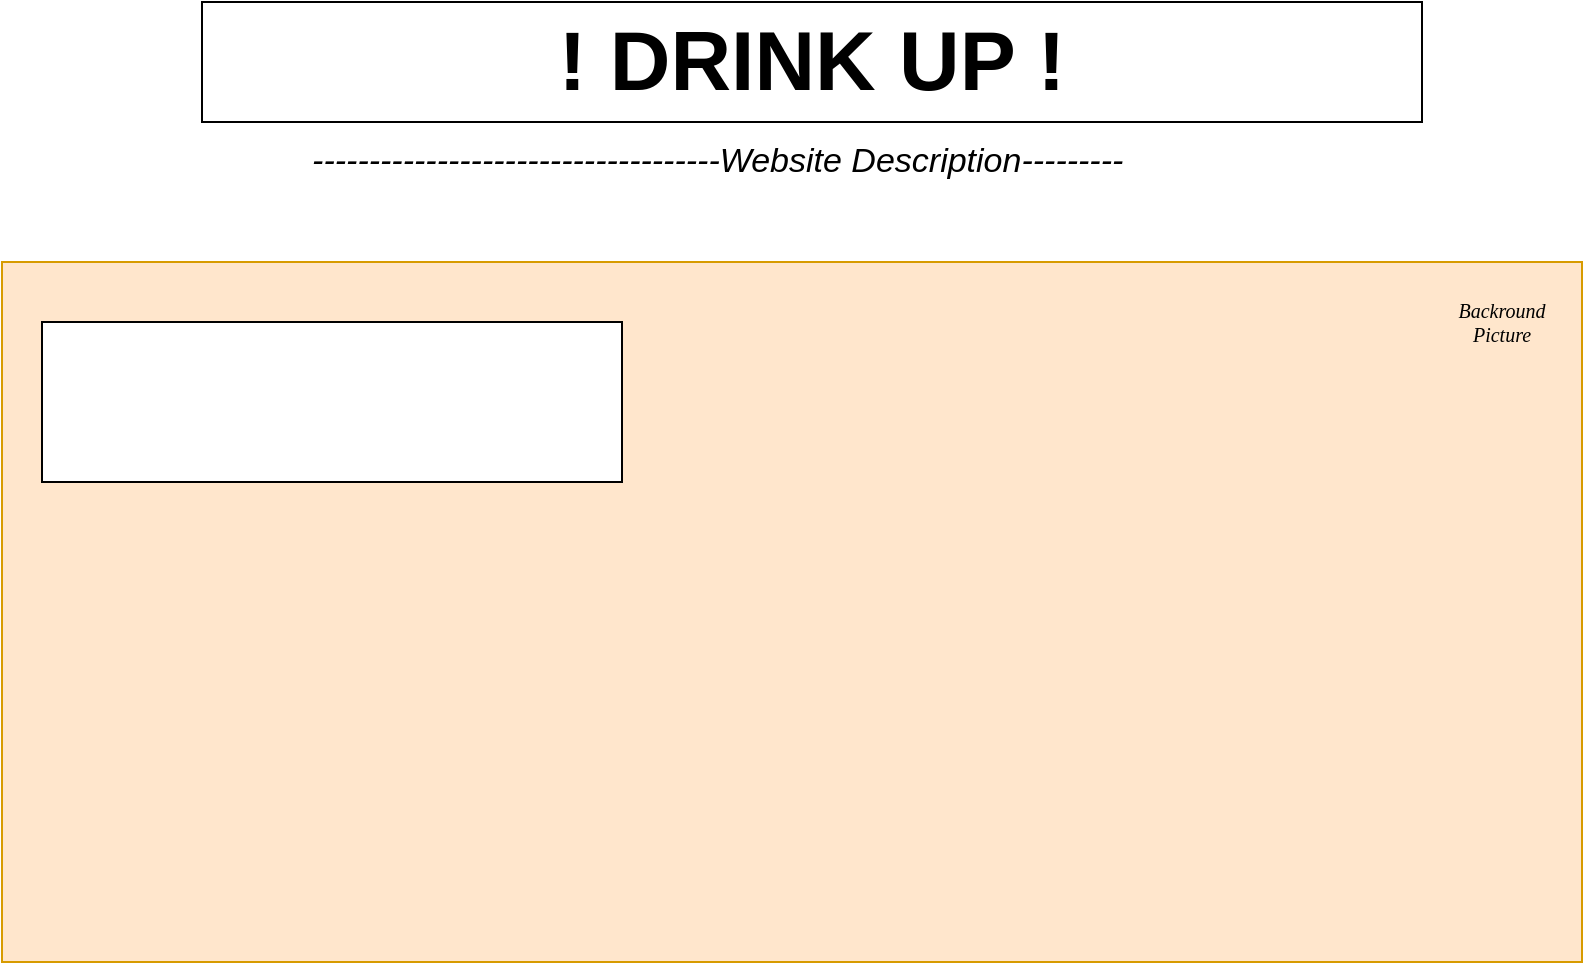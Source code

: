 <mxfile version="13.8.1" type="github" pages="3">
  <diagram id="LTG1OfOkzgZ0d97xPuGm" name="Page-1">
    <mxGraphModel dx="925" dy="519" grid="1" gridSize="10" guides="1" tooltips="1" connect="1" arrows="1" fold="1" page="1" pageScale="1" pageWidth="827" pageHeight="1169" math="0" shadow="0">
      <root>
        <mxCell id="0" />
        <mxCell id="1" parent="0" />
        <mxCell id="_mNKlHrRgTgXPoFVtTyv-1" value="&lt;font style=&quot;font-size: 42px&quot;&gt;&lt;b&gt;! DRINK UP !&lt;/b&gt;&lt;/font&gt;" style="rounded=0;whiteSpace=wrap;html=1;" parent="1" vertex="1">
          <mxGeometry x="130" y="10" width="610" height="60" as="geometry" />
        </mxCell>
        <mxCell id="_mNKlHrRgTgXPoFVtTyv-6" value="" style="rounded=0;whiteSpace=wrap;html=1;labelBackgroundColor=#FFE6CC;fillColor=#ffe6cc;strokeColor=#d79b00;" parent="1" vertex="1">
          <mxGeometry x="30" y="140" width="790" height="350" as="geometry" />
        </mxCell>
        <mxCell id="_mNKlHrRgTgXPoFVtTyv-7" value="&lt;span style=&quot;font-size: 17px&quot;&gt;&lt;i&gt;&amp;nbsp;------------------------------------Website Description---------&lt;/i&gt;&lt;/span&gt;" style="text;html=1;align=center;verticalAlign=middle;resizable=0;points=[];autosize=1;fontColor=none;" parent="1" vertex="1">
          <mxGeometry x="170" y="80" width="430" height="20" as="geometry" />
        </mxCell>
        <mxCell id="hTmMZU3ANfxQYaxxq0W8-1" value="Backround Picture" style="text;html=1;strokeColor=none;fillColor=none;align=center;verticalAlign=middle;whiteSpace=wrap;rounded=0;labelBackgroundColor=none;fontSize=10;fontColor=none;fontStyle=2;fontFamily=Comic Sans MS;" vertex="1" parent="1">
          <mxGeometry x="760" y="160" width="40" height="20" as="geometry" />
        </mxCell>
        <mxCell id="gByCdwbbGuLMUDs2nLr2-1" value="" style="rounded=0;whiteSpace=wrap;html=1;labelBackgroundColor=none;gradientColor=none;fontFamily=Helvetica;fontSize=23;fontColor=none;" vertex="1" parent="1">
          <mxGeometry x="50" y="170" width="290" height="80" as="geometry" />
        </mxCell>
      </root>
    </mxGraphModel>
  </diagram>
  <diagram id="os7l4smWv1ezqO_YT9g8" name="Page-2">
    <mxGraphModel dx="1915" dy="611" grid="1" gridSize="10" guides="1" tooltips="1" connect="1" arrows="1" fold="1" page="1" pageScale="1" pageWidth="827" pageHeight="1169" math="0" shadow="0">
      <root>
        <mxCell id="ttso_u3LBLwiL2kPYNqr-0" />
        <mxCell id="ttso_u3LBLwiL2kPYNqr-1" parent="ttso_u3LBLwiL2kPYNqr-0" />
        <mxCell id="ttso_u3LBLwiL2kPYNqr-3" value="" style="rounded=0;whiteSpace=wrap;html=1;labelBackgroundColor=#FFFFFF;gradientColor=none;fontColor=none;" vertex="1" parent="ttso_u3LBLwiL2kPYNqr-1">
          <mxGeometry x="-180" y="130" width="970" height="430" as="geometry" />
        </mxCell>
        <mxCell id="ttso_u3LBLwiL2kPYNqr-4" value="&lt;font style=&quot;font-size: 35px&quot;&gt;Your Saved Breweries&lt;/font&gt;" style="rounded=0;whiteSpace=wrap;html=1;labelBackgroundColor=none;gradientColor=none;fontColor=none;" vertex="1" parent="ttso_u3LBLwiL2kPYNqr-1">
          <mxGeometry x="50" y="10" width="550" height="60" as="geometry" />
        </mxCell>
        <mxCell id="zYbkd6wTDCIdjvWOzklJ-0" value="HOME&amp;nbsp; &amp;nbsp;" style="text;html=1;strokeColor=none;fillColor=none;align=center;verticalAlign=middle;whiteSpace=wrap;rounded=0;labelBackgroundColor=none;fontFamily=Comic Sans MS;fontSize=10;fontColor=none;" vertex="1" parent="ttso_u3LBLwiL2kPYNqr-1">
          <mxGeometry x="520" y="40" width="40" height="20" as="geometry" />
        </mxCell>
        <mxCell id="zYbkd6wTDCIdjvWOzklJ-2" value="~Results~" style="text;html=1;strokeColor=none;fillColor=none;align=center;verticalAlign=middle;whiteSpace=wrap;rounded=0;labelBackgroundColor=none;fontFamily=Helvetica;fontSize=23;fontColor=none;" vertex="1" parent="ttso_u3LBLwiL2kPYNqr-1">
          <mxGeometry x="-90" y="150" width="40" height="20" as="geometry" />
        </mxCell>
        <mxCell id="zYbkd6wTDCIdjvWOzklJ-4" value="Starred Results" style="text;html=1;strokeColor=none;fillColor=none;align=center;verticalAlign=middle;whiteSpace=wrap;rounded=0;labelBackgroundColor=none;fontFamily=Helvetica;fontSize=23;fontColor=none;" vertex="1" parent="ttso_u3LBLwiL2kPYNqr-1">
          <mxGeometry x="260" y="760" width="40" height="20" as="geometry" />
        </mxCell>
        <mxCell id="zYbkd6wTDCIdjvWOzklJ-5" value="" style="rounded=0;whiteSpace=wrap;html=1;labelBackgroundColor=none;gradientColor=none;fontFamily=Helvetica;fontSize=23;fontColor=none;" vertex="1" parent="ttso_u3LBLwiL2kPYNqr-1">
          <mxGeometry x="-140" y="220" width="150" height="270" as="geometry" />
        </mxCell>
        <mxCell id="Odd50zE8WUNc5p4Iq5XY-4" value="&lt;ul&gt;&lt;li&gt;Search 1&lt;/li&gt;&lt;li&gt;Search 2&lt;/li&gt;&lt;li&gt;Search 3&lt;/li&gt;&lt;/ul&gt;" style="text;html=1;strokeColor=none;fillColor=none;align=center;verticalAlign=middle;whiteSpace=wrap;rounded=0;labelBackgroundColor=none;fontFamily=Helvetica;fontSize=23;fontColor=none;" vertex="1" parent="ttso_u3LBLwiL2kPYNqr-1">
          <mxGeometry x="-180" y="270" width="200" height="20" as="geometry" />
        </mxCell>
        <mxCell id="ZzqSRszrcM8H5VhsWgka-0" value="&lt;font style=&quot;font-size: 14px&quot;&gt;Backround pic&lt;/font&gt;" style="text;html=1;strokeColor=none;fillColor=none;align=center;verticalAlign=middle;whiteSpace=wrap;rounded=0;labelBackgroundColor=none;fontFamily=Helvetica;fontSize=23;fontColor=none;" vertex="1" parent="ttso_u3LBLwiL2kPYNqr-1">
          <mxGeometry x="680" y="140" width="100" height="20" as="geometry" />
        </mxCell>
      </root>
    </mxGraphModel>
  </diagram>
  <diagram id="w6HJnQd2WqPEmZlDVXmo" name="Page-3">
    <mxGraphModel dx="925" dy="519" grid="1" gridSize="10" guides="1" tooltips="1" connect="1" arrows="1" fold="1" page="1" pageScale="1" pageWidth="827" pageHeight="1169" math="0" shadow="0">
      <root>
        <mxCell id="lto_FhWdgbbbxbLd0pkr-0" />
        <mxCell id="lto_FhWdgbbbxbLd0pkr-1" parent="lto_FhWdgbbbxbLd0pkr-0" />
        <mxCell id="tGDOyRbdLibrgo0KBwm3-0" value="" style="whiteSpace=wrap;html=1;aspect=fixed;rounded=1;labelBackgroundColor=none;gradientColor=none;fontFamily=Helvetica;fontSize=23;fontColor=none;" vertex="1" parent="lto_FhWdgbbbxbLd0pkr-1">
          <mxGeometry x="60" y="80" width="370" height="370" as="geometry" />
        </mxCell>
        <mxCell id="pDWQRH3cxURm_uXYYMBl-0" value="starred" style="text;html=1;strokeColor=none;fillColor=none;align=center;verticalAlign=middle;whiteSpace=wrap;rounded=0;labelBackgroundColor=none;fontFamily=Helvetica;fontSize=23;fontColor=none;" vertex="1" parent="lto_FhWdgbbbxbLd0pkr-1">
          <mxGeometry x="220" y="100" width="40" height="20" as="geometry" />
        </mxCell>
        <mxCell id="pDWQRH3cxURm_uXYYMBl-1" value="results" style="rounded=0;whiteSpace=wrap;html=1;labelBackgroundColor=none;gradientColor=none;fontFamily=Helvetica;fontSize=23;fontColor=none;" vertex="1" parent="lto_FhWdgbbbxbLd0pkr-1">
          <mxGeometry x="100" y="140" width="120" height="60" as="geometry" />
        </mxCell>
        <mxCell id="qvnDuZY05DTNZeV0WAG5-0" value="" style="whiteSpace=wrap;html=1;aspect=fixed;rounded=1;labelBackgroundColor=none;gradientColor=none;fontFamily=Helvetica;fontSize=23;fontColor=none;" vertex="1" parent="lto_FhWdgbbbxbLd0pkr-1">
          <mxGeometry x="300" y="320" width="80" height="80" as="geometry" />
        </mxCell>
        <mxCell id="qvnDuZY05DTNZeV0WAG5-1" value="spin the wheel" style="text;html=1;strokeColor=none;fillColor=none;align=center;verticalAlign=middle;whiteSpace=wrap;rounded=0;labelBackgroundColor=none;fontFamily=Helvetica;fontSize=23;fontColor=none;" vertex="1" parent="lto_FhWdgbbbxbLd0pkr-1">
          <mxGeometry x="320" y="340" width="40" height="20" as="geometry" />
        </mxCell>
      </root>
    </mxGraphModel>
  </diagram>
</mxfile>
